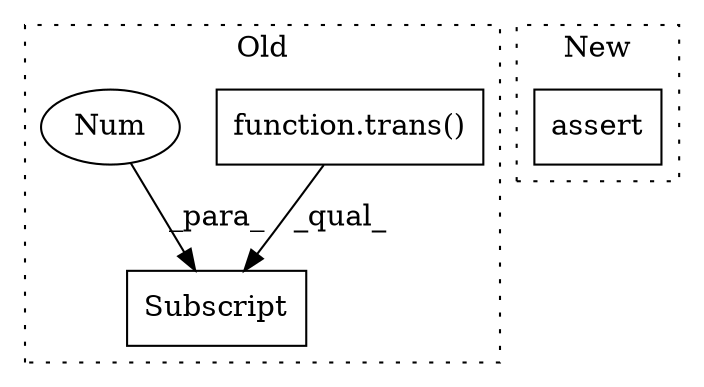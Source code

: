 digraph G {
subgraph cluster0 {
1 [label="function.trans()" a="75" s="16911,16929" l="6,1" shape="box"];
3 [label="Subscript" a="63" s="17712,0" l="15,0" shape="box"];
4 [label="Num" a="76" s="17725" l="1" shape="ellipse"];
label = "Old";
style="dotted";
}
subgraph cluster1 {
2 [label="assert" a="65" s="8627" l="7" shape="box"];
label = "New";
style="dotted";
}
1 -> 3 [label="_qual_"];
4 -> 3 [label="_para_"];
}